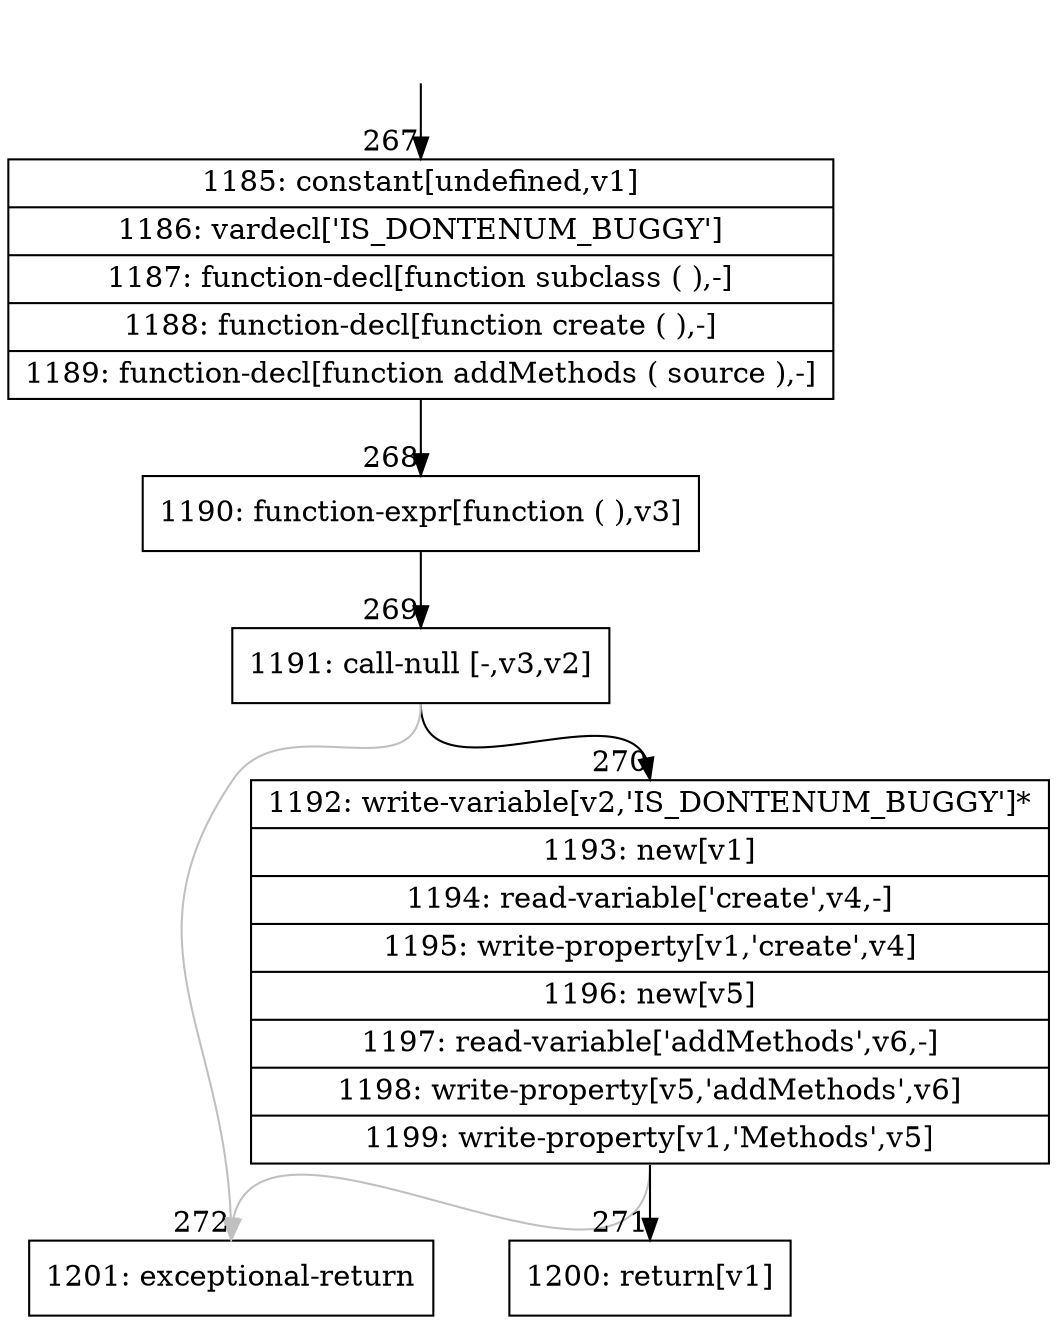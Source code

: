 digraph {
rankdir="TD"
BB_entry6[shape=none,label=""];
BB_entry6 -> BB267 [tailport=s, headport=n, headlabel="    267"]
BB267 [shape=record label="{1185: constant[undefined,v1]|1186: vardecl['IS_DONTENUM_BUGGY']|1187: function-decl[function subclass ( ),-]|1188: function-decl[function create ( ),-]|1189: function-decl[function addMethods ( source ),-]}" ] 
BB267 -> BB268 [tailport=s, headport=n, headlabel="      268"]
BB268 [shape=record label="{1190: function-expr[function ( ),v3]}" ] 
BB268 -> BB269 [tailport=s, headport=n, headlabel="      269"]
BB269 [shape=record label="{1191: call-null [-,v3,v2]}" ] 
BB269 -> BB270 [tailport=s, headport=n, headlabel="      270"]
BB269 -> BB272 [tailport=s, headport=n, color=gray, headlabel="      272"]
BB270 [shape=record label="{1192: write-variable[v2,'IS_DONTENUM_BUGGY']*|1193: new[v1]|1194: read-variable['create',v4,-]|1195: write-property[v1,'create',v4]|1196: new[v5]|1197: read-variable['addMethods',v6,-]|1198: write-property[v5,'addMethods',v6]|1199: write-property[v1,'Methods',v5]}" ] 
BB270 -> BB271 [tailport=s, headport=n, headlabel="      271"]
BB270 -> BB272 [tailport=s, headport=n, color=gray]
BB271 [shape=record label="{1200: return[v1]}" ] 
BB272 [shape=record label="{1201: exceptional-return}" ] 
//#$~ 140
}
